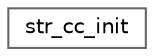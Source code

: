 digraph "Graphical Class Hierarchy"
{
 // LATEX_PDF_SIZE
  bgcolor="transparent";
  edge [fontname=Helvetica,fontsize=10,labelfontname=Helvetica,labelfontsize=10];
  node [fontname=Helvetica,fontsize=10,shape=box,height=0.2,width=0.4];
  rankdir="LR";
  Node0 [id="Node000000",label="str_cc_init",height=0.2,width=0.4,color="grey40", fillcolor="white", style="filled",URL="$structstr__cc__init.html",tooltip=" "];
}
